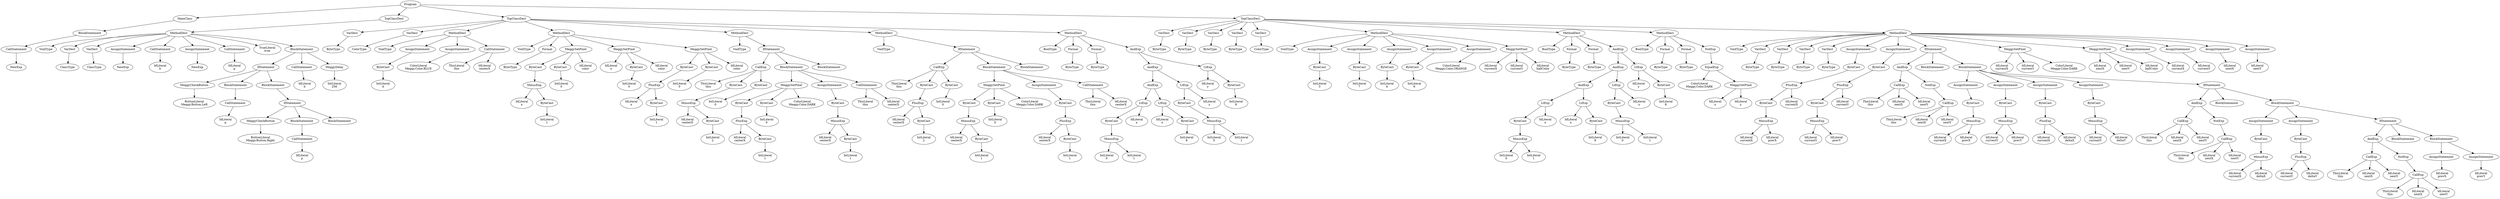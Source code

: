 digraph ASTGraph {
0 [ label="Program" ];
1 [ label="MainClass" ];
0 -> 1
2 [ label="BlockStatement" ];
1 -> 2
3 [ label="CallStatement" ];
2 -> 3
4 [ label="NewExp" ];
3 -> 4
5 [ label="TopClassDecl" ];
0 -> 5
6 [ label="MethodDecl" ];
5 -> 6
7 [ label="VoidType" ];
6 -> 7
8 [ label="VarDecl" ];
6 -> 8
9 [ label="ClassType" ];
8 -> 9
10 [ label="VarDecl" ];
6 -> 10
11 [ label="ClassType" ];
10 -> 11
12 [ label="AssignStatement" ];
6 -> 12
13 [ label="NewExp" ];
12 -> 13
14 [ label="CallStatement" ];
6 -> 14
15 [ label="IdLiteral\nb" ];
14 -> 15
16 [ label="AssignStatement" ];
6 -> 16
17 [ label="NewExp" ];
16 -> 17
18 [ label="CallStatement" ];
6 -> 18
19 [ label="IdLiteral\np" ];
18 -> 19
20 [ label="TrueLiteral\ntrue" ];
6 -> 20
21 [ label="BlockStatement" ];
6 -> 21
22 [ label="IfStatement" ];
21 -> 22
23 [ label="MeggyCheckButton" ];
22 -> 23
24 [ label="ButtonLiteral\nMeggy.Button.Left" ];
23 -> 24
25 [ label="BlockStatement" ];
22 -> 25
26 [ label="CallStatement" ];
25 -> 26
27 [ label="IdLiteral\np" ];
26 -> 27
28 [ label="BlockStatement" ];
22 -> 28
29 [ label="IfStatement" ];
28 -> 29
30 [ label="MeggyCheckButton" ];
29 -> 30
31 [ label="ButtonLiteral\nMeggy.Button.Right" ];
30 -> 31
32 [ label="BlockStatement" ];
29 -> 32
33 [ label="CallStatement" ];
32 -> 33
34 [ label="IdLiteral\np" ];
33 -> 34
35 [ label="BlockStatement" ];
29 -> 35
36 [ label="CallStatement" ];
21 -> 36
37 [ label="IdLiteral\nb" ];
36 -> 37
38 [ label="MeggyDelay" ];
21 -> 38
39 [ label="IntLiteral\n256" ];
38 -> 39
40 [ label="TopClassDecl" ];
0 -> 40
41 [ label="VarDecl" ];
40 -> 41
42 [ label="ByteType" ];
41 -> 42
43 [ label="VarDecl" ];
40 -> 43
44 [ label="ColorType" ];
43 -> 44
45 [ label="MethodDecl" ];
40 -> 45
46 [ label="VoidType" ];
45 -> 46
47 [ label="AssignStatement" ];
45 -> 47
48 [ label="ByteCast" ];
47 -> 48
49 [ label="IntLiteral\n4" ];
48 -> 49
50 [ label="AssignStatement" ];
45 -> 50
51 [ label="ColorLiteral\nMeggy.Color.BLUE" ];
50 -> 51
52 [ label="CallStatement" ];
45 -> 52
53 [ label="ThisLiteral\nthis" ];
52 -> 53
54 [ label="IdLiteral\ncenterX" ];
52 -> 54
55 [ label="MethodDecl" ];
40 -> 55
56 [ label="VoidType" ];
55 -> 56
57 [ label="Formal" ];
55 -> 57
58 [ label="ByteType" ];
57 -> 58
59 [ label="MeggySetPixel" ];
55 -> 59
60 [ label="ByteCast" ];
59 -> 60
61 [ label="MinusExp" ];
60 -> 61
62 [ label="IdLiteral\nx" ];
61 -> 62
63 [ label="ByteCast" ];
61 -> 63
64 [ label="IntLiteral\n1" ];
63 -> 64
65 [ label="ByteCast" ];
59 -> 65
66 [ label="IntLiteral\n0" ];
65 -> 66
67 [ label="IdLiteral\ncolor" ];
59 -> 67
68 [ label="MeggySetPixel" ];
55 -> 68
69 [ label="IdLiteral\nx" ];
68 -> 69
70 [ label="ByteCast" ];
68 -> 70
71 [ label="IntLiteral\n0" ];
70 -> 71
72 [ label="IdLiteral\ncolor" ];
68 -> 72
73 [ label="MeggySetPixel" ];
55 -> 73
74 [ label="ByteCast" ];
73 -> 74
75 [ label="PlusExp" ];
74 -> 75
76 [ label="IdLiteral\nx" ];
75 -> 76
77 [ label="ByteCast" ];
75 -> 77
78 [ label="IntLiteral\n1" ];
77 -> 78
79 [ label="ByteCast" ];
73 -> 79
80 [ label="IntLiteral\n0" ];
79 -> 80
81 [ label="IdLiteral\ncolor" ];
73 -> 81
82 [ label="MethodDecl" ];
40 -> 82
83 [ label="VoidType" ];
82 -> 83
84 [ label="IfStatement" ];
82 -> 84
85 [ label="CallExp" ];
84 -> 85
86 [ label="ThisLiteral\nthis" ];
85 -> 86
87 [ label="ByteCast" ];
85 -> 87
88 [ label="MinusExp" ];
87 -> 88
89 [ label="IdLiteral\ncenterX" ];
88 -> 89
90 [ label="ByteCast" ];
88 -> 90
91 [ label="IntLiteral\n2" ];
90 -> 91
92 [ label="ByteCast" ];
85 -> 92
93 [ label="IntLiteral\n0" ];
92 -> 93
94 [ label="BlockStatement" ];
84 -> 94
95 [ label="MeggySetPixel" ];
94 -> 95
96 [ label="ByteCast" ];
95 -> 96
97 [ label="PlusExp" ];
96 -> 97
98 [ label="IdLiteral\ncenterX" ];
97 -> 98
99 [ label="ByteCast" ];
97 -> 99
100 [ label="IntLiteral\n1" ];
99 -> 100
101 [ label="ByteCast" ];
95 -> 101
102 [ label="IntLiteral\n0" ];
101 -> 102
103 [ label="ColorLiteral\nMeggy.Color.DARK" ];
95 -> 103
104 [ label="AssignStatement" ];
94 -> 104
105 [ label="ByteCast" ];
104 -> 105
106 [ label="MinusExp" ];
105 -> 106
107 [ label="IdLiteral\ncenterX" ];
106 -> 107
108 [ label="ByteCast" ];
106 -> 108
109 [ label="IntLiteral\n1" ];
108 -> 109
110 [ label="CallStatement" ];
94 -> 110
111 [ label="ThisLiteral\nthis" ];
110 -> 111
112 [ label="IdLiteral\ncenterX" ];
110 -> 112
113 [ label="BlockStatement" ];
84 -> 113
114 [ label="MethodDecl" ];
40 -> 114
115 [ label="VoidType" ];
114 -> 115
116 [ label="IfStatement" ];
114 -> 116
117 [ label="CallExp" ];
116 -> 117
118 [ label="ThisLiteral\nthis" ];
117 -> 118
119 [ label="ByteCast" ];
117 -> 119
120 [ label="PlusExp" ];
119 -> 120
121 [ label="IdLiteral\ncenterX" ];
120 -> 121
122 [ label="ByteCast" ];
120 -> 122
123 [ label="IntLiteral\n2" ];
122 -> 123
124 [ label="ByteCast" ];
117 -> 124
125 [ label="IntLiteral\n0" ];
124 -> 125
126 [ label="BlockStatement" ];
116 -> 126
127 [ label="MeggySetPixel" ];
126 -> 127
128 [ label="ByteCast" ];
127 -> 128
129 [ label="MinusExp" ];
128 -> 129
130 [ label="IdLiteral\ncenterX" ];
129 -> 130
131 [ label="ByteCast" ];
129 -> 131
132 [ label="IntLiteral\n1" ];
131 -> 132
133 [ label="ByteCast" ];
127 -> 133
134 [ label="IntLiteral\n0" ];
133 -> 134
135 [ label="ColorLiteral\nMeggy.Color.DARK" ];
127 -> 135
136 [ label="AssignStatement" ];
126 -> 136
137 [ label="ByteCast" ];
136 -> 137
138 [ label="PlusExp" ];
137 -> 138
139 [ label="IdLiteral\ncenterX" ];
138 -> 139
140 [ label="ByteCast" ];
138 -> 140
141 [ label="IntLiteral\n1" ];
140 -> 141
142 [ label="CallStatement" ];
126 -> 142
143 [ label="ThisLiteral\nthis" ];
142 -> 143
144 [ label="IdLiteral\ncenterX" ];
142 -> 144
145 [ label="BlockStatement" ];
116 -> 145
146 [ label="MethodDecl" ];
40 -> 146
147 [ label="BoolType" ];
146 -> 147
148 [ label="Formal" ];
146 -> 148
149 [ label="ByteType" ];
148 -> 149
150 [ label="Formal" ];
146 -> 150
151 [ label="ByteType" ];
150 -> 151
152 [ label="AndExp" ];
146 -> 152
153 [ label="AndExp" ];
152 -> 153
154 [ label="AndExp" ];
153 -> 154
155 [ label="LtExp" ];
154 -> 155
156 [ label="ByteCast" ];
155 -> 156
157 [ label="MinusExp" ];
156 -> 157
158 [ label="IntLiteral\n0" ];
157 -> 158
159 [ label="IntLiteral\n1" ];
157 -> 159
160 [ label="IdLiteral\nx" ];
155 -> 160
161 [ label="LtExp" ];
154 -> 161
162 [ label="IdLiteral\nx" ];
161 -> 162
163 [ label="ByteCast" ];
161 -> 163
164 [ label="IntLiteral\n8" ];
163 -> 164
165 [ label="LtExp" ];
153 -> 165
166 [ label="ByteCast" ];
165 -> 166
167 [ label="MinusExp" ];
166 -> 167
168 [ label="IntLiteral\n0" ];
167 -> 168
169 [ label="IntLiteral\n1" ];
167 -> 169
170 [ label="IdLiteral\ny" ];
165 -> 170
171 [ label="LtExp" ];
152 -> 171
172 [ label="IdLiteral\ny" ];
171 -> 172
173 [ label="ByteCast" ];
171 -> 173
174 [ label="IntLiteral\n8" ];
173 -> 174
175 [ label="TopClassDecl" ];
0 -> 175
176 [ label="VarDecl" ];
175 -> 176
177 [ label="ByteType" ];
176 -> 177
178 [ label="VarDecl" ];
175 -> 178
179 [ label="ByteType" ];
178 -> 179
180 [ label="VarDecl" ];
175 -> 180
181 [ label="ByteType" ];
180 -> 181
182 [ label="VarDecl" ];
175 -> 182
183 [ label="ByteType" ];
182 -> 183
184 [ label="VarDecl" ];
175 -> 184
185 [ label="ColorType" ];
184 -> 185
186 [ label="MethodDecl" ];
175 -> 186
187 [ label="VoidType" ];
186 -> 187
188 [ label="AssignStatement" ];
186 -> 188
189 [ label="ByteCast" ];
188 -> 189
190 [ label="IntLiteral\n3" ];
189 -> 190
191 [ label="AssignStatement" ];
186 -> 191
192 [ label="ByteCast" ];
191 -> 192
193 [ label="IntLiteral\n7" ];
192 -> 193
194 [ label="AssignStatement" ];
186 -> 194
195 [ label="ByteCast" ];
194 -> 195
196 [ label="IntLiteral\n4" ];
195 -> 196
197 [ label="AssignStatement" ];
186 -> 197
198 [ label="ByteCast" ];
197 -> 198
199 [ label="IntLiteral\n6" ];
198 -> 199
200 [ label="AssignStatement" ];
186 -> 200
201 [ label="ColorLiteral\nMeggy.Color.ORANGE" ];
200 -> 201
202 [ label="MeggySetPixel" ];
186 -> 202
203 [ label="IdLiteral\ncurrentX" ];
202 -> 203
204 [ label="IdLiteral\ncurrentY" ];
202 -> 204
205 [ label="IdLiteral\nballColor" ];
202 -> 205
206 [ label="MethodDecl" ];
175 -> 206
207 [ label="BoolType" ];
206 -> 207
208 [ label="Formal" ];
206 -> 208
209 [ label="ByteType" ];
208 -> 209
210 [ label="Formal" ];
206 -> 210
211 [ label="ByteType" ];
210 -> 211
212 [ label="AndExp" ];
206 -> 212
213 [ label="AndExp" ];
212 -> 213
214 [ label="AndExp" ];
213 -> 214
215 [ label="LtExp" ];
214 -> 215
216 [ label="ByteCast" ];
215 -> 216
217 [ label="MinusExp" ];
216 -> 217
218 [ label="IntLiteral\n0" ];
217 -> 218
219 [ label="IntLiteral\n1" ];
217 -> 219
220 [ label="IdLiteral\nx" ];
215 -> 220
221 [ label="LtExp" ];
214 -> 221
222 [ label="IdLiteral\nx" ];
221 -> 222
223 [ label="ByteCast" ];
221 -> 223
224 [ label="IntLiteral\n8" ];
223 -> 224
225 [ label="LtExp" ];
213 -> 225
226 [ label="ByteCast" ];
225 -> 226
227 [ label="MinusExp" ];
226 -> 227
228 [ label="IntLiteral\n0" ];
227 -> 228
229 [ label="IntLiteral\n1" ];
227 -> 229
230 [ label="IdLiteral\ny" ];
225 -> 230
231 [ label="LtExp" ];
212 -> 231
232 [ label="IdLiteral\ny" ];
231 -> 232
233 [ label="ByteCast" ];
231 -> 233
234 [ label="IntLiteral\n8" ];
233 -> 234
235 [ label="MethodDecl" ];
175 -> 235
236 [ label="BoolType" ];
235 -> 236
237 [ label="Formal" ];
235 -> 237
238 [ label="ByteType" ];
237 -> 238
239 [ label="Formal" ];
235 -> 239
240 [ label="ByteType" ];
239 -> 240
241 [ label="NotExp" ];
235 -> 241
242 [ label="EqualExp" ];
241 -> 242
243 [ label="ColorLiteral\nMeggy.Color.DARK" ];
242 -> 243
244 [ label="MeggyGetPixel" ];
242 -> 244
245 [ label="IdLiteral\nx" ];
244 -> 245
246 [ label="IdLiteral\ny" ];
244 -> 246
247 [ label="MethodDecl" ];
175 -> 247
248 [ label="VoidType" ];
247 -> 248
249 [ label="VarDecl" ];
247 -> 249
250 [ label="ByteType" ];
249 -> 250
251 [ label="VarDecl" ];
247 -> 251
252 [ label="ByteType" ];
251 -> 252
253 [ label="VarDecl" ];
247 -> 253
254 [ label="ByteType" ];
253 -> 254
255 [ label="VarDecl" ];
247 -> 255
256 [ label="ByteType" ];
255 -> 256
257 [ label="AssignStatement" ];
247 -> 257
258 [ label="ByteCast" ];
257 -> 258
259 [ label="PlusExp" ];
258 -> 259
260 [ label="ByteCast" ];
259 -> 260
261 [ label="MinusExp" ];
260 -> 261
262 [ label="IdLiteral\ncurrentX" ];
261 -> 262
263 [ label="IdLiteral\nprevX" ];
261 -> 263
264 [ label="IdLiteral\ncurrentX" ];
259 -> 264
265 [ label="AssignStatement" ];
247 -> 265
266 [ label="ByteCast" ];
265 -> 266
267 [ label="PlusExp" ];
266 -> 267
268 [ label="ByteCast" ];
267 -> 268
269 [ label="MinusExp" ];
268 -> 269
270 [ label="IdLiteral\ncurrentY" ];
269 -> 270
271 [ label="IdLiteral\nprevY" ];
269 -> 271
272 [ label="IdLiteral\ncurrentY" ];
267 -> 272
273 [ label="IfStatement" ];
247 -> 273
274 [ label="AndExp" ];
273 -> 274
275 [ label="CallExp" ];
274 -> 275
276 [ label="ThisLiteral\nthis" ];
275 -> 276
277 [ label="IdLiteral\nnextX" ];
275 -> 277
278 [ label="IdLiteral\nnextY" ];
275 -> 278
279 [ label="NotExp" ];
274 -> 279
280 [ label="CallExp" ];
279 -> 280
281 [ label="ThisLiteral\nthis" ];
280 -> 281
282 [ label="IdLiteral\nnextX" ];
280 -> 282
283 [ label="IdLiteral\nnextY" ];
280 -> 283
284 [ label="BlockStatement" ];
273 -> 284
285 [ label="BlockStatement" ];
273 -> 285
286 [ label="AssignStatement" ];
285 -> 286
287 [ label="ByteCast" ];
286 -> 287
288 [ label="MinusExp" ];
287 -> 288
289 [ label="IdLiteral\ncurrentX" ];
288 -> 289
290 [ label="IdLiteral\nprevX" ];
288 -> 290
291 [ label="AssignStatement" ];
285 -> 291
292 [ label="ByteCast" ];
291 -> 292
293 [ label="MinusExp" ];
292 -> 293
294 [ label="IdLiteral\ncurrentY" ];
293 -> 294
295 [ label="IdLiteral\nprevY" ];
293 -> 295
296 [ label="AssignStatement" ];
285 -> 296
297 [ label="ByteCast" ];
296 -> 297
298 [ label="PlusExp" ];
297 -> 298
299 [ label="IdLiteral\ncurrentX" ];
298 -> 299
300 [ label="IdLiteral\ndeltaX" ];
298 -> 300
301 [ label="AssignStatement" ];
285 -> 301
302 [ label="ByteCast" ];
301 -> 302
303 [ label="MinusExp" ];
302 -> 303
304 [ label="IdLiteral\ncurrentY" ];
303 -> 304
305 [ label="IdLiteral\ndeltaY" ];
303 -> 305
306 [ label="IfStatement" ];
285 -> 306
307 [ label="AndExp" ];
306 -> 307
308 [ label="CallExp" ];
307 -> 308
309 [ label="ThisLiteral\nthis" ];
308 -> 309
310 [ label="IdLiteral\nnextX" ];
308 -> 310
311 [ label="IdLiteral\nnextY" ];
308 -> 311
312 [ label="NotExp" ];
307 -> 312
313 [ label="CallExp" ];
312 -> 313
314 [ label="ThisLiteral\nthis" ];
313 -> 314
315 [ label="IdLiteral\nnextX" ];
313 -> 315
316 [ label="IdLiteral\nnextY" ];
313 -> 316
317 [ label="BlockStatement" ];
306 -> 317
318 [ label="BlockStatement" ];
306 -> 318
319 [ label="AssignStatement" ];
318 -> 319
320 [ label="ByteCast" ];
319 -> 320
321 [ label="MinusExp" ];
320 -> 321
322 [ label="IdLiteral\ncurrentX" ];
321 -> 322
323 [ label="IdLiteral\ndeltaX" ];
321 -> 323
324 [ label="AssignStatement" ];
318 -> 324
325 [ label="ByteCast" ];
324 -> 325
326 [ label="PlusExp" ];
325 -> 326
327 [ label="IdLiteral\ncurrentY" ];
326 -> 327
328 [ label="IdLiteral\ndeltaY" ];
326 -> 328
329 [ label="IfStatement" ];
318 -> 329
330 [ label="AndExp" ];
329 -> 330
331 [ label="CallExp" ];
330 -> 331
332 [ label="ThisLiteral\nthis" ];
331 -> 332
333 [ label="IdLiteral\nnextX" ];
331 -> 333
334 [ label="IdLiteral\nnextY" ];
331 -> 334
335 [ label="NotExp" ];
330 -> 335
336 [ label="CallExp" ];
335 -> 336
337 [ label="ThisLiteral\nthis" ];
336 -> 337
338 [ label="IdLiteral\nnextX" ];
336 -> 338
339 [ label="IdLiteral\nnextY" ];
336 -> 339
340 [ label="BlockStatement" ];
329 -> 340
341 [ label="BlockStatement" ];
329 -> 341
342 [ label="AssignStatement" ];
341 -> 342
343 [ label="IdLiteral\nprevX" ];
342 -> 343
344 [ label="AssignStatement" ];
341 -> 344
345 [ label="IdLiteral\nprevY" ];
344 -> 345
346 [ label="MeggySetPixel" ];
247 -> 346
347 [ label="IdLiteral\ncurrentX" ];
346 -> 347
348 [ label="IdLiteral\ncurrentY" ];
346 -> 348
349 [ label="ColorLiteral\nMeggy.Color.DARK" ];
346 -> 349
350 [ label="MeggySetPixel" ];
247 -> 350
351 [ label="IdLiteral\nnextX" ];
350 -> 351
352 [ label="IdLiteral\nnextY" ];
350 -> 352
353 [ label="IdLiteral\nballColor" ];
350 -> 353
354 [ label="AssignStatement" ];
247 -> 354
355 [ label="IdLiteral\ncurrentX" ];
354 -> 355
356 [ label="AssignStatement" ];
247 -> 356
357 [ label="IdLiteral\ncurrentY" ];
356 -> 357
358 [ label="AssignStatement" ];
247 -> 358
359 [ label="IdLiteral\nnextX" ];
358 -> 359
360 [ label="AssignStatement" ];
247 -> 360
361 [ label="IdLiteral\nnextY" ];
360 -> 361
}
